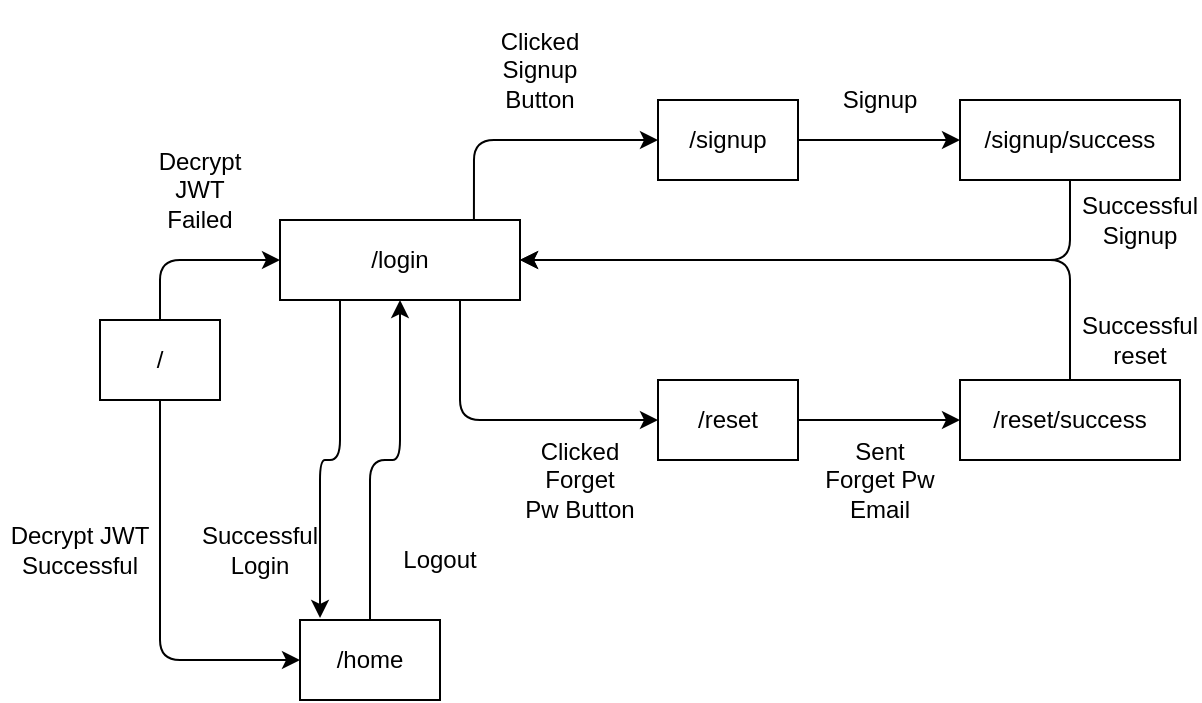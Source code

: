 <mxfile>
    <diagram id="dG-jq8mAjSR27A-fUHSe" name="Page-1">
        <mxGraphModel dx="1172" dy="470" grid="1" gridSize="10" guides="1" tooltips="1" connect="1" arrows="1" fold="1" page="1" pageScale="1" pageWidth="827" pageHeight="1169" math="0" shadow="0">
            <root>
                <mxCell id="0"/>
                <mxCell id="1" parent="0"/>
                <mxCell id="5" style="html=1;exitX=0.5;exitY=0;exitDx=0;exitDy=0;entryX=0;entryY=0.5;entryDx=0;entryDy=0;edgeStyle=orthogonalEdgeStyle;" edge="1" parent="1" source="2" target="3">
                    <mxGeometry relative="1" as="geometry"/>
                </mxCell>
                <mxCell id="25" style="edgeStyle=orthogonalEdgeStyle;html=1;exitX=0.5;exitY=1;exitDx=0;exitDy=0;entryX=0;entryY=0.5;entryDx=0;entryDy=0;" edge="1" parent="1" source="2" target="24">
                    <mxGeometry relative="1" as="geometry"/>
                </mxCell>
                <mxCell id="2" value="/" style="rounded=0;whiteSpace=wrap;html=1;" vertex="1" parent="1">
                    <mxGeometry x="100" y="160" width="60" height="40" as="geometry"/>
                </mxCell>
                <mxCell id="8" style="edgeStyle=orthogonalEdgeStyle;html=1;exitX=0.808;exitY=0.025;exitDx=0;exitDy=0;entryX=0;entryY=0.5;entryDx=0;entryDy=0;exitPerimeter=0;" edge="1" parent="1" source="3" target="4">
                    <mxGeometry relative="1" as="geometry"/>
                </mxCell>
                <mxCell id="16" style="edgeStyle=orthogonalEdgeStyle;html=1;exitX=0.75;exitY=1;exitDx=0;exitDy=0;entryX=0;entryY=0.5;entryDx=0;entryDy=0;" edge="1" parent="1" source="3" target="15">
                    <mxGeometry relative="1" as="geometry"/>
                </mxCell>
                <mxCell id="28" style="edgeStyle=orthogonalEdgeStyle;html=1;exitX=0.25;exitY=1;exitDx=0;exitDy=0;entryX=0.143;entryY=-0.025;entryDx=0;entryDy=0;entryPerimeter=0;" edge="1" parent="1" source="3" target="24">
                    <mxGeometry relative="1" as="geometry"/>
                </mxCell>
                <mxCell id="3" value="/login" style="rounded=0;whiteSpace=wrap;html=1;" vertex="1" parent="1">
                    <mxGeometry x="190" y="110" width="120" height="40" as="geometry"/>
                </mxCell>
                <mxCell id="11" style="edgeStyle=orthogonalEdgeStyle;html=1;exitX=1;exitY=0.5;exitDx=0;exitDy=0;entryX=0;entryY=0.5;entryDx=0;entryDy=0;" edge="1" parent="1" source="4" target="10">
                    <mxGeometry relative="1" as="geometry"/>
                </mxCell>
                <mxCell id="4" value="/signup" style="rounded=0;whiteSpace=wrap;html=1;" vertex="1" parent="1">
                    <mxGeometry x="379" y="50" width="70" height="40" as="geometry"/>
                </mxCell>
                <mxCell id="6" value="Decrypt JWT Failed" style="text;html=1;strokeColor=none;fillColor=none;align=center;verticalAlign=middle;whiteSpace=wrap;rounded=0;" vertex="1" parent="1">
                    <mxGeometry x="120" y="60" width="60" height="70" as="geometry"/>
                </mxCell>
                <mxCell id="9" value="Clicked&lt;br&gt;Signup&lt;br&gt;Button" style="text;html=1;strokeColor=none;fillColor=none;align=center;verticalAlign=middle;whiteSpace=wrap;rounded=0;" vertex="1" parent="1">
                    <mxGeometry x="290" width="60" height="70" as="geometry"/>
                </mxCell>
                <mxCell id="12" style="edgeStyle=orthogonalEdgeStyle;html=1;exitX=0.5;exitY=1;exitDx=0;exitDy=0;entryX=1;entryY=0.5;entryDx=0;entryDy=0;" edge="1" parent="1" source="10" target="3">
                    <mxGeometry relative="1" as="geometry"/>
                </mxCell>
                <mxCell id="10" value="/signup/success" style="rounded=0;whiteSpace=wrap;html=1;" vertex="1" parent="1">
                    <mxGeometry x="530" y="50" width="110" height="40" as="geometry"/>
                </mxCell>
                <mxCell id="13" value="Signup" style="text;html=1;strokeColor=none;fillColor=none;align=center;verticalAlign=middle;whiteSpace=wrap;rounded=0;" vertex="1" parent="1">
                    <mxGeometry x="460" y="30" width="60" height="40" as="geometry"/>
                </mxCell>
                <mxCell id="14" value="Successful&lt;br&gt;Signup" style="text;html=1;strokeColor=none;fillColor=none;align=center;verticalAlign=middle;whiteSpace=wrap;rounded=0;" vertex="1" parent="1">
                    <mxGeometry x="590" y="90" width="60" height="40" as="geometry"/>
                </mxCell>
                <mxCell id="18" style="edgeStyle=orthogonalEdgeStyle;html=1;exitX=1;exitY=0.5;exitDx=0;exitDy=0;entryX=0;entryY=0.5;entryDx=0;entryDy=0;" edge="1" parent="1" source="15" target="17">
                    <mxGeometry relative="1" as="geometry"/>
                </mxCell>
                <mxCell id="15" value="/reset" style="rounded=0;whiteSpace=wrap;html=1;" vertex="1" parent="1">
                    <mxGeometry x="379" y="190" width="70" height="40" as="geometry"/>
                </mxCell>
                <mxCell id="19" style="edgeStyle=orthogonalEdgeStyle;html=1;exitX=0.5;exitY=0;exitDx=0;exitDy=0;entryX=1;entryY=0.5;entryDx=0;entryDy=0;" edge="1" parent="1" source="17" target="3">
                    <mxGeometry relative="1" as="geometry">
                        <mxPoint x="580" y="170" as="targetPoint"/>
                    </mxGeometry>
                </mxCell>
                <mxCell id="17" value="/reset/success" style="rounded=0;whiteSpace=wrap;html=1;" vertex="1" parent="1">
                    <mxGeometry x="530" y="190" width="110" height="40" as="geometry"/>
                </mxCell>
                <mxCell id="20" value="Successful&lt;br&gt;reset" style="text;html=1;strokeColor=none;fillColor=none;align=center;verticalAlign=middle;whiteSpace=wrap;rounded=0;" vertex="1" parent="1">
                    <mxGeometry x="590" y="150" width="60" height="40" as="geometry"/>
                </mxCell>
                <mxCell id="21" value="Clicked&lt;br&gt;Forget&lt;br&gt;Pw Button" style="text;html=1;strokeColor=none;fillColor=none;align=center;verticalAlign=middle;whiteSpace=wrap;rounded=0;" vertex="1" parent="1">
                    <mxGeometry x="310" y="210" width="60" height="60" as="geometry"/>
                </mxCell>
                <mxCell id="23" value="Sent&lt;br&gt;Forget Pw&lt;br&gt;Email" style="text;html=1;strokeColor=none;fillColor=none;align=center;verticalAlign=middle;whiteSpace=wrap;rounded=0;" vertex="1" parent="1">
                    <mxGeometry x="460" y="210" width="60" height="60" as="geometry"/>
                </mxCell>
                <mxCell id="30" style="edgeStyle=orthogonalEdgeStyle;html=1;entryX=0.5;entryY=1;entryDx=0;entryDy=0;" edge="1" parent="1" source="24" target="3">
                    <mxGeometry relative="1" as="geometry"/>
                </mxCell>
                <mxCell id="24" value="/home" style="rounded=0;whiteSpace=wrap;html=1;" vertex="1" parent="1">
                    <mxGeometry x="200" y="310" width="70" height="40" as="geometry"/>
                </mxCell>
                <mxCell id="26" value="Decrypt JWT&lt;br&gt;Successful" style="text;html=1;strokeColor=none;fillColor=none;align=center;verticalAlign=middle;whiteSpace=wrap;rounded=0;" vertex="1" parent="1">
                    <mxGeometry x="50" y="240" width="80" height="70" as="geometry"/>
                </mxCell>
                <mxCell id="29" value="Successful&lt;br&gt;Login" style="text;html=1;strokeColor=none;fillColor=none;align=center;verticalAlign=middle;whiteSpace=wrap;rounded=0;" vertex="1" parent="1">
                    <mxGeometry x="150" y="240" width="60" height="70" as="geometry"/>
                </mxCell>
                <mxCell id="31" value="Logout" style="text;html=1;strokeColor=none;fillColor=none;align=center;verticalAlign=middle;whiteSpace=wrap;rounded=0;" vertex="1" parent="1">
                    <mxGeometry x="240" y="260" width="60" height="40" as="geometry"/>
                </mxCell>
            </root>
        </mxGraphModel>
    </diagram>
</mxfile>